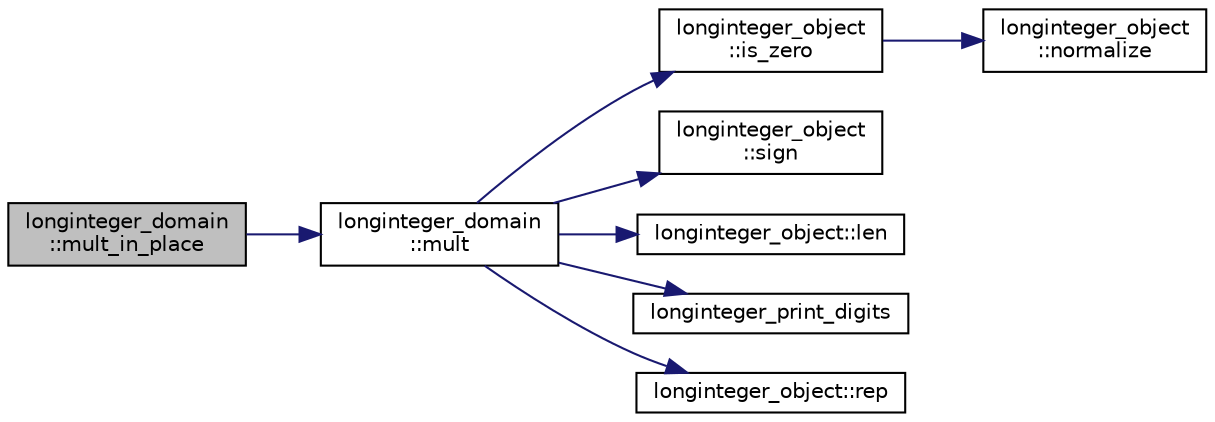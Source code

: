 digraph "longinteger_domain::mult_in_place"
{
  edge [fontname="Helvetica",fontsize="10",labelfontname="Helvetica",labelfontsize="10"];
  node [fontname="Helvetica",fontsize="10",shape=record];
  rankdir="LR";
  Node519 [label="longinteger_domain\l::mult_in_place",height=0.2,width=0.4,color="black", fillcolor="grey75", style="filled", fontcolor="black"];
  Node519 -> Node520 [color="midnightblue",fontsize="10",style="solid",fontname="Helvetica"];
  Node520 [label="longinteger_domain\l::mult",height=0.2,width=0.4,color="black", fillcolor="white", style="filled",URL="$d2/d7a/classlonginteger__domain.html#add02b012364cf88ba81d81930b284c35"];
  Node520 -> Node521 [color="midnightblue",fontsize="10",style="solid",fontname="Helvetica"];
  Node521 [label="longinteger_object\l::is_zero",height=0.2,width=0.4,color="black", fillcolor="white", style="filled",URL="$dd/d7e/classlonginteger__object.html#a0946732d08e5180a00480f4c40667101"];
  Node521 -> Node522 [color="midnightblue",fontsize="10",style="solid",fontname="Helvetica"];
  Node522 [label="longinteger_object\l::normalize",height=0.2,width=0.4,color="black", fillcolor="white", style="filled",URL="$dd/d7e/classlonginteger__object.html#ae27040d862a5624e98fc9582daa889ee"];
  Node520 -> Node523 [color="midnightblue",fontsize="10",style="solid",fontname="Helvetica"];
  Node523 [label="longinteger_object\l::sign",height=0.2,width=0.4,color="black", fillcolor="white", style="filled",URL="$dd/d7e/classlonginteger__object.html#ab69549d0bd669e44d776f14ab1a0a344"];
  Node520 -> Node524 [color="midnightblue",fontsize="10",style="solid",fontname="Helvetica"];
  Node524 [label="longinteger_object::len",height=0.2,width=0.4,color="black", fillcolor="white", style="filled",URL="$dd/d7e/classlonginteger__object.html#a0bfeae35be8a6fd44ed7f76413596ab1"];
  Node520 -> Node525 [color="midnightblue",fontsize="10",style="solid",fontname="Helvetica"];
  Node525 [label="longinteger_print_digits",height=0.2,width=0.4,color="black", fillcolor="white", style="filled",URL="$d6/d94/longinteger__domain_8_c.html#ac2bac7b12f5b6440b8dad275cd7a157d"];
  Node520 -> Node526 [color="midnightblue",fontsize="10",style="solid",fontname="Helvetica"];
  Node526 [label="longinteger_object::rep",height=0.2,width=0.4,color="black", fillcolor="white", style="filled",URL="$dd/d7e/classlonginteger__object.html#a3ecaf12738cc721d281c416503f241e2"];
}
